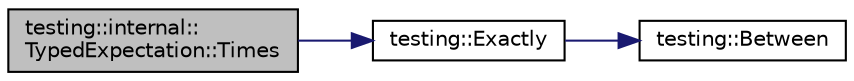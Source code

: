 digraph "testing::internal::TypedExpectation::Times"
{
  edge [fontname="Helvetica",fontsize="10",labelfontname="Helvetica",labelfontsize="10"];
  node [fontname="Helvetica",fontsize="10",shape=record];
  rankdir="LR";
  Node131 [label="testing::internal::\lTypedExpectation::Times",height=0.2,width=0.4,color="black", fillcolor="grey75", style="filled", fontcolor="black"];
  Node131 -> Node132 [color="midnightblue",fontsize="10",style="solid",fontname="Helvetica"];
  Node132 [label="testing::Exactly",height=0.2,width=0.4,color="black", fillcolor="white", style="filled",URL="$d0/d75/namespacetesting.html#aa9b1b32ba9e8d3db8ac0af0fc8785c8d"];
  Node132 -> Node133 [color="midnightblue",fontsize="10",style="solid",fontname="Helvetica"];
  Node133 [label="testing::Between",height=0.2,width=0.4,color="black", fillcolor="white", style="filled",URL="$d0/d75/namespacetesting.html#a3bb2d3cdd3fdf5b4be1480fce549918e"];
}
